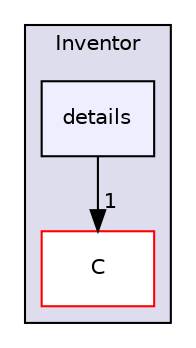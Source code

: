 digraph "include/Inventor/details" {
  compound=true
  node [ fontsize="10", fontname="Helvetica"];
  edge [ labelfontsize="10", labelfontname="Helvetica"];
  subgraph clusterdir_469ed70aca823fd8322768ad54869f94 {
    graph [ bgcolor="#ddddee", pencolor="black", label="Inventor" fontname="Helvetica", fontsize="10", URL="dir_469ed70aca823fd8322768ad54869f94.html"]
  dir_c926cf464acaebc2091d00c8a935648f [shape=box label="C" fillcolor="white" style="filled" color="red" URL="dir_c926cf464acaebc2091d00c8a935648f.html"];
  dir_84cee83f12d8853930e3c81d8a226a76 [shape=box, label="details", style="filled", fillcolor="#eeeeff", pencolor="black", URL="dir_84cee83f12d8853930e3c81d8a226a76.html"];
  }
  dir_84cee83f12d8853930e3c81d8a226a76->dir_c926cf464acaebc2091d00c8a935648f [headlabel="1", labeldistance=1.5 headhref="dir_000025_000016.html"];
}
